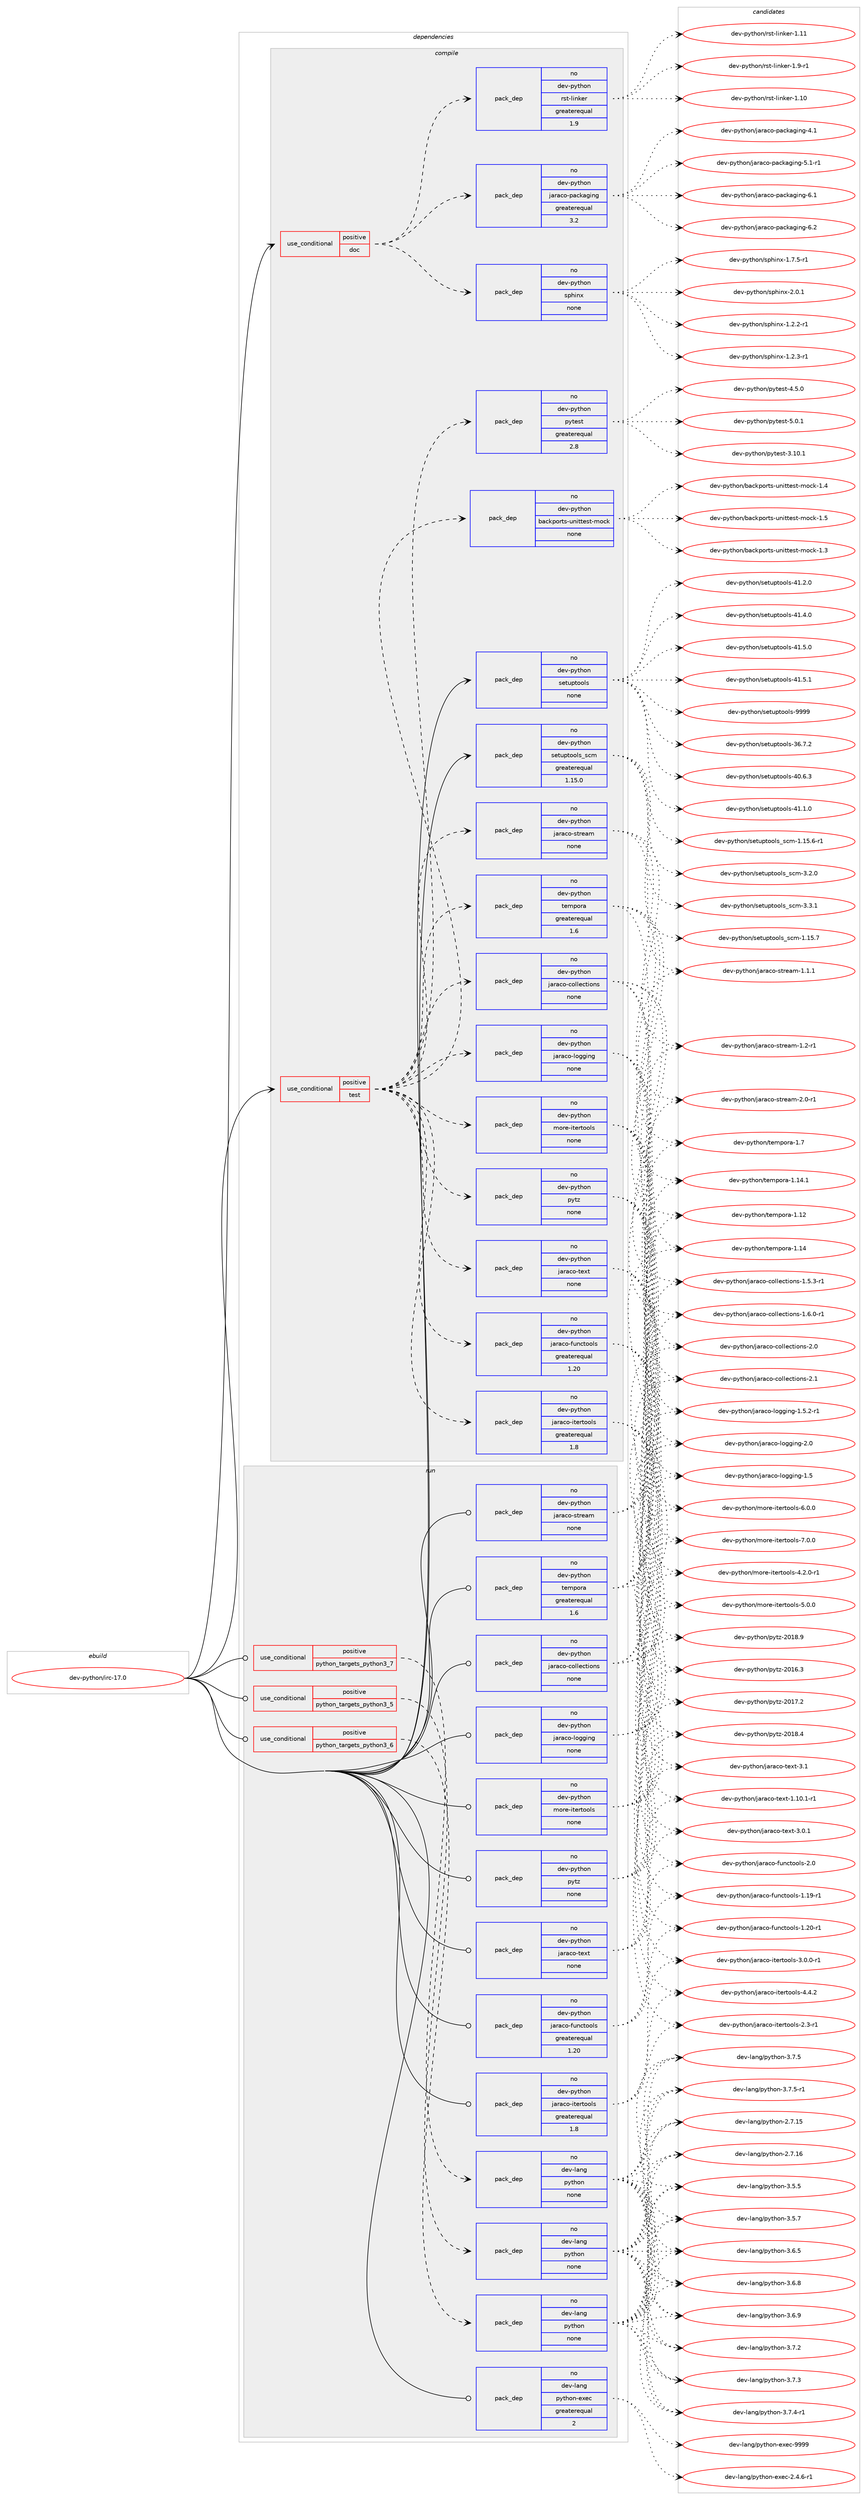 digraph prolog {

# *************
# Graph options
# *************

newrank=true;
concentrate=true;
compound=true;
graph [rankdir=LR,fontname=Helvetica,fontsize=10,ranksep=1.5];#, ranksep=2.5, nodesep=0.2];
edge  [arrowhead=vee];
node  [fontname=Helvetica,fontsize=10];

# **********
# The ebuild
# **********

subgraph cluster_leftcol {
color=gray;
rank=same;
label=<<i>ebuild</i>>;
id [label="dev-python/irc-17.0", color=red, width=4, href="../dev-python/irc-17.0.svg"];
}

# ****************
# The dependencies
# ****************

subgraph cluster_midcol {
color=gray;
label=<<i>dependencies</i>>;
subgraph cluster_compile {
fillcolor="#eeeeee";
style=filled;
label=<<i>compile</i>>;
subgraph cond141084 {
dependency610129 [label=<<TABLE BORDER="0" CELLBORDER="1" CELLSPACING="0" CELLPADDING="4"><TR><TD ROWSPAN="3" CELLPADDING="10">use_conditional</TD></TR><TR><TD>positive</TD></TR><TR><TD>doc</TD></TR></TABLE>>, shape=none, color=red];
subgraph pack457246 {
dependency610130 [label=<<TABLE BORDER="0" CELLBORDER="1" CELLSPACING="0" CELLPADDING="4" WIDTH="220"><TR><TD ROWSPAN="6" CELLPADDING="30">pack_dep</TD></TR><TR><TD WIDTH="110">no</TD></TR><TR><TD>dev-python</TD></TR><TR><TD>jaraco-packaging</TD></TR><TR><TD>greaterequal</TD></TR><TR><TD>3.2</TD></TR></TABLE>>, shape=none, color=blue];
}
dependency610129:e -> dependency610130:w [weight=20,style="dashed",arrowhead="vee"];
subgraph pack457247 {
dependency610131 [label=<<TABLE BORDER="0" CELLBORDER="1" CELLSPACING="0" CELLPADDING="4" WIDTH="220"><TR><TD ROWSPAN="6" CELLPADDING="30">pack_dep</TD></TR><TR><TD WIDTH="110">no</TD></TR><TR><TD>dev-python</TD></TR><TR><TD>rst-linker</TD></TR><TR><TD>greaterequal</TD></TR><TR><TD>1.9</TD></TR></TABLE>>, shape=none, color=blue];
}
dependency610129:e -> dependency610131:w [weight=20,style="dashed",arrowhead="vee"];
subgraph pack457248 {
dependency610132 [label=<<TABLE BORDER="0" CELLBORDER="1" CELLSPACING="0" CELLPADDING="4" WIDTH="220"><TR><TD ROWSPAN="6" CELLPADDING="30">pack_dep</TD></TR><TR><TD WIDTH="110">no</TD></TR><TR><TD>dev-python</TD></TR><TR><TD>sphinx</TD></TR><TR><TD>none</TD></TR><TR><TD></TD></TR></TABLE>>, shape=none, color=blue];
}
dependency610129:e -> dependency610132:w [weight=20,style="dashed",arrowhead="vee"];
}
id:e -> dependency610129:w [weight=20,style="solid",arrowhead="vee"];
subgraph cond141085 {
dependency610133 [label=<<TABLE BORDER="0" CELLBORDER="1" CELLSPACING="0" CELLPADDING="4"><TR><TD ROWSPAN="3" CELLPADDING="10">use_conditional</TD></TR><TR><TD>positive</TD></TR><TR><TD>test</TD></TR></TABLE>>, shape=none, color=red];
subgraph pack457249 {
dependency610134 [label=<<TABLE BORDER="0" CELLBORDER="1" CELLSPACING="0" CELLPADDING="4" WIDTH="220"><TR><TD ROWSPAN="6" CELLPADDING="30">pack_dep</TD></TR><TR><TD WIDTH="110">no</TD></TR><TR><TD>dev-python</TD></TR><TR><TD>jaraco-functools</TD></TR><TR><TD>greaterequal</TD></TR><TR><TD>1.20</TD></TR></TABLE>>, shape=none, color=blue];
}
dependency610133:e -> dependency610134:w [weight=20,style="dashed",arrowhead="vee"];
subgraph pack457250 {
dependency610135 [label=<<TABLE BORDER="0" CELLBORDER="1" CELLSPACING="0" CELLPADDING="4" WIDTH="220"><TR><TD ROWSPAN="6" CELLPADDING="30">pack_dep</TD></TR><TR><TD WIDTH="110">no</TD></TR><TR><TD>dev-python</TD></TR><TR><TD>jaraco-itertools</TD></TR><TR><TD>greaterequal</TD></TR><TR><TD>1.8</TD></TR></TABLE>>, shape=none, color=blue];
}
dependency610133:e -> dependency610135:w [weight=20,style="dashed",arrowhead="vee"];
subgraph pack457251 {
dependency610136 [label=<<TABLE BORDER="0" CELLBORDER="1" CELLSPACING="0" CELLPADDING="4" WIDTH="220"><TR><TD ROWSPAN="6" CELLPADDING="30">pack_dep</TD></TR><TR><TD WIDTH="110">no</TD></TR><TR><TD>dev-python</TD></TR><TR><TD>tempora</TD></TR><TR><TD>greaterequal</TD></TR><TR><TD>1.6</TD></TR></TABLE>>, shape=none, color=blue];
}
dependency610133:e -> dependency610136:w [weight=20,style="dashed",arrowhead="vee"];
subgraph pack457252 {
dependency610137 [label=<<TABLE BORDER="0" CELLBORDER="1" CELLSPACING="0" CELLPADDING="4" WIDTH="220"><TR><TD ROWSPAN="6" CELLPADDING="30">pack_dep</TD></TR><TR><TD WIDTH="110">no</TD></TR><TR><TD>dev-python</TD></TR><TR><TD>jaraco-collections</TD></TR><TR><TD>none</TD></TR><TR><TD></TD></TR></TABLE>>, shape=none, color=blue];
}
dependency610133:e -> dependency610137:w [weight=20,style="dashed",arrowhead="vee"];
subgraph pack457253 {
dependency610138 [label=<<TABLE BORDER="0" CELLBORDER="1" CELLSPACING="0" CELLPADDING="4" WIDTH="220"><TR><TD ROWSPAN="6" CELLPADDING="30">pack_dep</TD></TR><TR><TD WIDTH="110">no</TD></TR><TR><TD>dev-python</TD></TR><TR><TD>jaraco-logging</TD></TR><TR><TD>none</TD></TR><TR><TD></TD></TR></TABLE>>, shape=none, color=blue];
}
dependency610133:e -> dependency610138:w [weight=20,style="dashed",arrowhead="vee"];
subgraph pack457254 {
dependency610139 [label=<<TABLE BORDER="0" CELLBORDER="1" CELLSPACING="0" CELLPADDING="4" WIDTH="220"><TR><TD ROWSPAN="6" CELLPADDING="30">pack_dep</TD></TR><TR><TD WIDTH="110">no</TD></TR><TR><TD>dev-python</TD></TR><TR><TD>jaraco-stream</TD></TR><TR><TD>none</TD></TR><TR><TD></TD></TR></TABLE>>, shape=none, color=blue];
}
dependency610133:e -> dependency610139:w [weight=20,style="dashed",arrowhead="vee"];
subgraph pack457255 {
dependency610140 [label=<<TABLE BORDER="0" CELLBORDER="1" CELLSPACING="0" CELLPADDING="4" WIDTH="220"><TR><TD ROWSPAN="6" CELLPADDING="30">pack_dep</TD></TR><TR><TD WIDTH="110">no</TD></TR><TR><TD>dev-python</TD></TR><TR><TD>jaraco-text</TD></TR><TR><TD>none</TD></TR><TR><TD></TD></TR></TABLE>>, shape=none, color=blue];
}
dependency610133:e -> dependency610140:w [weight=20,style="dashed",arrowhead="vee"];
subgraph pack457256 {
dependency610141 [label=<<TABLE BORDER="0" CELLBORDER="1" CELLSPACING="0" CELLPADDING="4" WIDTH="220"><TR><TD ROWSPAN="6" CELLPADDING="30">pack_dep</TD></TR><TR><TD WIDTH="110">no</TD></TR><TR><TD>dev-python</TD></TR><TR><TD>more-itertools</TD></TR><TR><TD>none</TD></TR><TR><TD></TD></TR></TABLE>>, shape=none, color=blue];
}
dependency610133:e -> dependency610141:w [weight=20,style="dashed",arrowhead="vee"];
subgraph pack457257 {
dependency610142 [label=<<TABLE BORDER="0" CELLBORDER="1" CELLSPACING="0" CELLPADDING="4" WIDTH="220"><TR><TD ROWSPAN="6" CELLPADDING="30">pack_dep</TD></TR><TR><TD WIDTH="110">no</TD></TR><TR><TD>dev-python</TD></TR><TR><TD>pytz</TD></TR><TR><TD>none</TD></TR><TR><TD></TD></TR></TABLE>>, shape=none, color=blue];
}
dependency610133:e -> dependency610142:w [weight=20,style="dashed",arrowhead="vee"];
subgraph pack457258 {
dependency610143 [label=<<TABLE BORDER="0" CELLBORDER="1" CELLSPACING="0" CELLPADDING="4" WIDTH="220"><TR><TD ROWSPAN="6" CELLPADDING="30">pack_dep</TD></TR><TR><TD WIDTH="110">no</TD></TR><TR><TD>dev-python</TD></TR><TR><TD>backports-unittest-mock</TD></TR><TR><TD>none</TD></TR><TR><TD></TD></TR></TABLE>>, shape=none, color=blue];
}
dependency610133:e -> dependency610143:w [weight=20,style="dashed",arrowhead="vee"];
subgraph pack457259 {
dependency610144 [label=<<TABLE BORDER="0" CELLBORDER="1" CELLSPACING="0" CELLPADDING="4" WIDTH="220"><TR><TD ROWSPAN="6" CELLPADDING="30">pack_dep</TD></TR><TR><TD WIDTH="110">no</TD></TR><TR><TD>dev-python</TD></TR><TR><TD>pytest</TD></TR><TR><TD>greaterequal</TD></TR><TR><TD>2.8</TD></TR></TABLE>>, shape=none, color=blue];
}
dependency610133:e -> dependency610144:w [weight=20,style="dashed",arrowhead="vee"];
}
id:e -> dependency610133:w [weight=20,style="solid",arrowhead="vee"];
subgraph pack457260 {
dependency610145 [label=<<TABLE BORDER="0" CELLBORDER="1" CELLSPACING="0" CELLPADDING="4" WIDTH="220"><TR><TD ROWSPAN="6" CELLPADDING="30">pack_dep</TD></TR><TR><TD WIDTH="110">no</TD></TR><TR><TD>dev-python</TD></TR><TR><TD>setuptools</TD></TR><TR><TD>none</TD></TR><TR><TD></TD></TR></TABLE>>, shape=none, color=blue];
}
id:e -> dependency610145:w [weight=20,style="solid",arrowhead="vee"];
subgraph pack457261 {
dependency610146 [label=<<TABLE BORDER="0" CELLBORDER="1" CELLSPACING="0" CELLPADDING="4" WIDTH="220"><TR><TD ROWSPAN="6" CELLPADDING="30">pack_dep</TD></TR><TR><TD WIDTH="110">no</TD></TR><TR><TD>dev-python</TD></TR><TR><TD>setuptools_scm</TD></TR><TR><TD>greaterequal</TD></TR><TR><TD>1.15.0</TD></TR></TABLE>>, shape=none, color=blue];
}
id:e -> dependency610146:w [weight=20,style="solid",arrowhead="vee"];
}
subgraph cluster_compileandrun {
fillcolor="#eeeeee";
style=filled;
label=<<i>compile and run</i>>;
}
subgraph cluster_run {
fillcolor="#eeeeee";
style=filled;
label=<<i>run</i>>;
subgraph cond141086 {
dependency610147 [label=<<TABLE BORDER="0" CELLBORDER="1" CELLSPACING="0" CELLPADDING="4"><TR><TD ROWSPAN="3" CELLPADDING="10">use_conditional</TD></TR><TR><TD>positive</TD></TR><TR><TD>python_targets_python3_5</TD></TR></TABLE>>, shape=none, color=red];
subgraph pack457262 {
dependency610148 [label=<<TABLE BORDER="0" CELLBORDER="1" CELLSPACING="0" CELLPADDING="4" WIDTH="220"><TR><TD ROWSPAN="6" CELLPADDING="30">pack_dep</TD></TR><TR><TD WIDTH="110">no</TD></TR><TR><TD>dev-lang</TD></TR><TR><TD>python</TD></TR><TR><TD>none</TD></TR><TR><TD></TD></TR></TABLE>>, shape=none, color=blue];
}
dependency610147:e -> dependency610148:w [weight=20,style="dashed",arrowhead="vee"];
}
id:e -> dependency610147:w [weight=20,style="solid",arrowhead="odot"];
subgraph cond141087 {
dependency610149 [label=<<TABLE BORDER="0" CELLBORDER="1" CELLSPACING="0" CELLPADDING="4"><TR><TD ROWSPAN="3" CELLPADDING="10">use_conditional</TD></TR><TR><TD>positive</TD></TR><TR><TD>python_targets_python3_6</TD></TR></TABLE>>, shape=none, color=red];
subgraph pack457263 {
dependency610150 [label=<<TABLE BORDER="0" CELLBORDER="1" CELLSPACING="0" CELLPADDING="4" WIDTH="220"><TR><TD ROWSPAN="6" CELLPADDING="30">pack_dep</TD></TR><TR><TD WIDTH="110">no</TD></TR><TR><TD>dev-lang</TD></TR><TR><TD>python</TD></TR><TR><TD>none</TD></TR><TR><TD></TD></TR></TABLE>>, shape=none, color=blue];
}
dependency610149:e -> dependency610150:w [weight=20,style="dashed",arrowhead="vee"];
}
id:e -> dependency610149:w [weight=20,style="solid",arrowhead="odot"];
subgraph cond141088 {
dependency610151 [label=<<TABLE BORDER="0" CELLBORDER="1" CELLSPACING="0" CELLPADDING="4"><TR><TD ROWSPAN="3" CELLPADDING="10">use_conditional</TD></TR><TR><TD>positive</TD></TR><TR><TD>python_targets_python3_7</TD></TR></TABLE>>, shape=none, color=red];
subgraph pack457264 {
dependency610152 [label=<<TABLE BORDER="0" CELLBORDER="1" CELLSPACING="0" CELLPADDING="4" WIDTH="220"><TR><TD ROWSPAN="6" CELLPADDING="30">pack_dep</TD></TR><TR><TD WIDTH="110">no</TD></TR><TR><TD>dev-lang</TD></TR><TR><TD>python</TD></TR><TR><TD>none</TD></TR><TR><TD></TD></TR></TABLE>>, shape=none, color=blue];
}
dependency610151:e -> dependency610152:w [weight=20,style="dashed",arrowhead="vee"];
}
id:e -> dependency610151:w [weight=20,style="solid",arrowhead="odot"];
subgraph pack457265 {
dependency610153 [label=<<TABLE BORDER="0" CELLBORDER="1" CELLSPACING="0" CELLPADDING="4" WIDTH="220"><TR><TD ROWSPAN="6" CELLPADDING="30">pack_dep</TD></TR><TR><TD WIDTH="110">no</TD></TR><TR><TD>dev-lang</TD></TR><TR><TD>python-exec</TD></TR><TR><TD>greaterequal</TD></TR><TR><TD>2</TD></TR></TABLE>>, shape=none, color=blue];
}
id:e -> dependency610153:w [weight=20,style="solid",arrowhead="odot"];
subgraph pack457266 {
dependency610154 [label=<<TABLE BORDER="0" CELLBORDER="1" CELLSPACING="0" CELLPADDING="4" WIDTH="220"><TR><TD ROWSPAN="6" CELLPADDING="30">pack_dep</TD></TR><TR><TD WIDTH="110">no</TD></TR><TR><TD>dev-python</TD></TR><TR><TD>jaraco-collections</TD></TR><TR><TD>none</TD></TR><TR><TD></TD></TR></TABLE>>, shape=none, color=blue];
}
id:e -> dependency610154:w [weight=20,style="solid",arrowhead="odot"];
subgraph pack457267 {
dependency610155 [label=<<TABLE BORDER="0" CELLBORDER="1" CELLSPACING="0" CELLPADDING="4" WIDTH="220"><TR><TD ROWSPAN="6" CELLPADDING="30">pack_dep</TD></TR><TR><TD WIDTH="110">no</TD></TR><TR><TD>dev-python</TD></TR><TR><TD>jaraco-functools</TD></TR><TR><TD>greaterequal</TD></TR><TR><TD>1.20</TD></TR></TABLE>>, shape=none, color=blue];
}
id:e -> dependency610155:w [weight=20,style="solid",arrowhead="odot"];
subgraph pack457268 {
dependency610156 [label=<<TABLE BORDER="0" CELLBORDER="1" CELLSPACING="0" CELLPADDING="4" WIDTH="220"><TR><TD ROWSPAN="6" CELLPADDING="30">pack_dep</TD></TR><TR><TD WIDTH="110">no</TD></TR><TR><TD>dev-python</TD></TR><TR><TD>jaraco-itertools</TD></TR><TR><TD>greaterequal</TD></TR><TR><TD>1.8</TD></TR></TABLE>>, shape=none, color=blue];
}
id:e -> dependency610156:w [weight=20,style="solid",arrowhead="odot"];
subgraph pack457269 {
dependency610157 [label=<<TABLE BORDER="0" CELLBORDER="1" CELLSPACING="0" CELLPADDING="4" WIDTH="220"><TR><TD ROWSPAN="6" CELLPADDING="30">pack_dep</TD></TR><TR><TD WIDTH="110">no</TD></TR><TR><TD>dev-python</TD></TR><TR><TD>jaraco-logging</TD></TR><TR><TD>none</TD></TR><TR><TD></TD></TR></TABLE>>, shape=none, color=blue];
}
id:e -> dependency610157:w [weight=20,style="solid",arrowhead="odot"];
subgraph pack457270 {
dependency610158 [label=<<TABLE BORDER="0" CELLBORDER="1" CELLSPACING="0" CELLPADDING="4" WIDTH="220"><TR><TD ROWSPAN="6" CELLPADDING="30">pack_dep</TD></TR><TR><TD WIDTH="110">no</TD></TR><TR><TD>dev-python</TD></TR><TR><TD>jaraco-stream</TD></TR><TR><TD>none</TD></TR><TR><TD></TD></TR></TABLE>>, shape=none, color=blue];
}
id:e -> dependency610158:w [weight=20,style="solid",arrowhead="odot"];
subgraph pack457271 {
dependency610159 [label=<<TABLE BORDER="0" CELLBORDER="1" CELLSPACING="0" CELLPADDING="4" WIDTH="220"><TR><TD ROWSPAN="6" CELLPADDING="30">pack_dep</TD></TR><TR><TD WIDTH="110">no</TD></TR><TR><TD>dev-python</TD></TR><TR><TD>jaraco-text</TD></TR><TR><TD>none</TD></TR><TR><TD></TD></TR></TABLE>>, shape=none, color=blue];
}
id:e -> dependency610159:w [weight=20,style="solid",arrowhead="odot"];
subgraph pack457272 {
dependency610160 [label=<<TABLE BORDER="0" CELLBORDER="1" CELLSPACING="0" CELLPADDING="4" WIDTH="220"><TR><TD ROWSPAN="6" CELLPADDING="30">pack_dep</TD></TR><TR><TD WIDTH="110">no</TD></TR><TR><TD>dev-python</TD></TR><TR><TD>more-itertools</TD></TR><TR><TD>none</TD></TR><TR><TD></TD></TR></TABLE>>, shape=none, color=blue];
}
id:e -> dependency610160:w [weight=20,style="solid",arrowhead="odot"];
subgraph pack457273 {
dependency610161 [label=<<TABLE BORDER="0" CELLBORDER="1" CELLSPACING="0" CELLPADDING="4" WIDTH="220"><TR><TD ROWSPAN="6" CELLPADDING="30">pack_dep</TD></TR><TR><TD WIDTH="110">no</TD></TR><TR><TD>dev-python</TD></TR><TR><TD>pytz</TD></TR><TR><TD>none</TD></TR><TR><TD></TD></TR></TABLE>>, shape=none, color=blue];
}
id:e -> dependency610161:w [weight=20,style="solid",arrowhead="odot"];
subgraph pack457274 {
dependency610162 [label=<<TABLE BORDER="0" CELLBORDER="1" CELLSPACING="0" CELLPADDING="4" WIDTH="220"><TR><TD ROWSPAN="6" CELLPADDING="30">pack_dep</TD></TR><TR><TD WIDTH="110">no</TD></TR><TR><TD>dev-python</TD></TR><TR><TD>tempora</TD></TR><TR><TD>greaterequal</TD></TR><TR><TD>1.6</TD></TR></TABLE>>, shape=none, color=blue];
}
id:e -> dependency610162:w [weight=20,style="solid",arrowhead="odot"];
}
}

# **************
# The candidates
# **************

subgraph cluster_choices {
rank=same;
color=gray;
label=<<i>candidates</i>>;

subgraph choice457246 {
color=black;
nodesep=1;
choice10010111845112121116104111110471069711497991114511297991079710310511010345524649 [label="dev-python/jaraco-packaging-4.1", color=red, width=4,href="../dev-python/jaraco-packaging-4.1.svg"];
choice100101118451121211161041111104710697114979911145112979910797103105110103455346494511449 [label="dev-python/jaraco-packaging-5.1-r1", color=red, width=4,href="../dev-python/jaraco-packaging-5.1-r1.svg"];
choice10010111845112121116104111110471069711497991114511297991079710310511010345544649 [label="dev-python/jaraco-packaging-6.1", color=red, width=4,href="../dev-python/jaraco-packaging-6.1.svg"];
choice10010111845112121116104111110471069711497991114511297991079710310511010345544650 [label="dev-python/jaraco-packaging-6.2", color=red, width=4,href="../dev-python/jaraco-packaging-6.2.svg"];
dependency610130:e -> choice10010111845112121116104111110471069711497991114511297991079710310511010345524649:w [style=dotted,weight="100"];
dependency610130:e -> choice100101118451121211161041111104710697114979911145112979910797103105110103455346494511449:w [style=dotted,weight="100"];
dependency610130:e -> choice10010111845112121116104111110471069711497991114511297991079710310511010345544649:w [style=dotted,weight="100"];
dependency610130:e -> choice10010111845112121116104111110471069711497991114511297991079710310511010345544650:w [style=dotted,weight="100"];
}
subgraph choice457247 {
color=black;
nodesep=1;
choice1001011184511212111610411111047114115116451081051101071011144549464948 [label="dev-python/rst-linker-1.10", color=red, width=4,href="../dev-python/rst-linker-1.10.svg"];
choice1001011184511212111610411111047114115116451081051101071011144549464949 [label="dev-python/rst-linker-1.11", color=red, width=4,href="../dev-python/rst-linker-1.11.svg"];
choice100101118451121211161041111104711411511645108105110107101114454946574511449 [label="dev-python/rst-linker-1.9-r1", color=red, width=4,href="../dev-python/rst-linker-1.9-r1.svg"];
dependency610131:e -> choice1001011184511212111610411111047114115116451081051101071011144549464948:w [style=dotted,weight="100"];
dependency610131:e -> choice1001011184511212111610411111047114115116451081051101071011144549464949:w [style=dotted,weight="100"];
dependency610131:e -> choice100101118451121211161041111104711411511645108105110107101114454946574511449:w [style=dotted,weight="100"];
}
subgraph choice457248 {
color=black;
nodesep=1;
choice10010111845112121116104111110471151121041051101204549465046504511449 [label="dev-python/sphinx-1.2.2-r1", color=red, width=4,href="../dev-python/sphinx-1.2.2-r1.svg"];
choice10010111845112121116104111110471151121041051101204549465046514511449 [label="dev-python/sphinx-1.2.3-r1", color=red, width=4,href="../dev-python/sphinx-1.2.3-r1.svg"];
choice10010111845112121116104111110471151121041051101204549465546534511449 [label="dev-python/sphinx-1.7.5-r1", color=red, width=4,href="../dev-python/sphinx-1.7.5-r1.svg"];
choice1001011184511212111610411111047115112104105110120455046484649 [label="dev-python/sphinx-2.0.1", color=red, width=4,href="../dev-python/sphinx-2.0.1.svg"];
dependency610132:e -> choice10010111845112121116104111110471151121041051101204549465046504511449:w [style=dotted,weight="100"];
dependency610132:e -> choice10010111845112121116104111110471151121041051101204549465046514511449:w [style=dotted,weight="100"];
dependency610132:e -> choice10010111845112121116104111110471151121041051101204549465546534511449:w [style=dotted,weight="100"];
dependency610132:e -> choice1001011184511212111610411111047115112104105110120455046484649:w [style=dotted,weight="100"];
}
subgraph choice457249 {
color=black;
nodesep=1;
choice1001011184511212111610411111047106971149799111451021171109911611111110811545494649574511449 [label="dev-python/jaraco-functools-1.19-r1", color=red, width=4,href="../dev-python/jaraco-functools-1.19-r1.svg"];
choice1001011184511212111610411111047106971149799111451021171109911611111110811545494650484511449 [label="dev-python/jaraco-functools-1.20-r1", color=red, width=4,href="../dev-python/jaraco-functools-1.20-r1.svg"];
choice1001011184511212111610411111047106971149799111451021171109911611111110811545504648 [label="dev-python/jaraco-functools-2.0", color=red, width=4,href="../dev-python/jaraco-functools-2.0.svg"];
dependency610134:e -> choice1001011184511212111610411111047106971149799111451021171109911611111110811545494649574511449:w [style=dotted,weight="100"];
dependency610134:e -> choice1001011184511212111610411111047106971149799111451021171109911611111110811545494650484511449:w [style=dotted,weight="100"];
dependency610134:e -> choice1001011184511212111610411111047106971149799111451021171109911611111110811545504648:w [style=dotted,weight="100"];
}
subgraph choice457250 {
color=black;
nodesep=1;
choice100101118451121211161041111104710697114979911145105116101114116111111108115455046514511449 [label="dev-python/jaraco-itertools-2.3-r1", color=red, width=4,href="../dev-python/jaraco-itertools-2.3-r1.svg"];
choice1001011184511212111610411111047106971149799111451051161011141161111111081154551464846484511449 [label="dev-python/jaraco-itertools-3.0.0-r1", color=red, width=4,href="../dev-python/jaraco-itertools-3.0.0-r1.svg"];
choice100101118451121211161041111104710697114979911145105116101114116111111108115455246524650 [label="dev-python/jaraco-itertools-4.4.2", color=red, width=4,href="../dev-python/jaraco-itertools-4.4.2.svg"];
dependency610135:e -> choice100101118451121211161041111104710697114979911145105116101114116111111108115455046514511449:w [style=dotted,weight="100"];
dependency610135:e -> choice1001011184511212111610411111047106971149799111451051161011141161111111081154551464846484511449:w [style=dotted,weight="100"];
dependency610135:e -> choice100101118451121211161041111104710697114979911145105116101114116111111108115455246524650:w [style=dotted,weight="100"];
}
subgraph choice457251 {
color=black;
nodesep=1;
choice1001011184511212111610411111047116101109112111114974549464950 [label="dev-python/tempora-1.12", color=red, width=4,href="../dev-python/tempora-1.12.svg"];
choice1001011184511212111610411111047116101109112111114974549464952 [label="dev-python/tempora-1.14", color=red, width=4,href="../dev-python/tempora-1.14.svg"];
choice10010111845112121116104111110471161011091121111149745494649524649 [label="dev-python/tempora-1.14.1", color=red, width=4,href="../dev-python/tempora-1.14.1.svg"];
choice10010111845112121116104111110471161011091121111149745494655 [label="dev-python/tempora-1.7", color=red, width=4,href="../dev-python/tempora-1.7.svg"];
dependency610136:e -> choice1001011184511212111610411111047116101109112111114974549464950:w [style=dotted,weight="100"];
dependency610136:e -> choice1001011184511212111610411111047116101109112111114974549464952:w [style=dotted,weight="100"];
dependency610136:e -> choice10010111845112121116104111110471161011091121111149745494649524649:w [style=dotted,weight="100"];
dependency610136:e -> choice10010111845112121116104111110471161011091121111149745494655:w [style=dotted,weight="100"];
}
subgraph choice457252 {
color=black;
nodesep=1;
choice10010111845112121116104111110471069711497991114599111108108101991161051111101154549465346514511449 [label="dev-python/jaraco-collections-1.5.3-r1", color=red, width=4,href="../dev-python/jaraco-collections-1.5.3-r1.svg"];
choice10010111845112121116104111110471069711497991114599111108108101991161051111101154549465446484511449 [label="dev-python/jaraco-collections-1.6.0-r1", color=red, width=4,href="../dev-python/jaraco-collections-1.6.0-r1.svg"];
choice100101118451121211161041111104710697114979911145991111081081019911610511111011545504648 [label="dev-python/jaraco-collections-2.0", color=red, width=4,href="../dev-python/jaraco-collections-2.0.svg"];
choice100101118451121211161041111104710697114979911145991111081081019911610511111011545504649 [label="dev-python/jaraco-collections-2.1", color=red, width=4,href="../dev-python/jaraco-collections-2.1.svg"];
dependency610137:e -> choice10010111845112121116104111110471069711497991114599111108108101991161051111101154549465346514511449:w [style=dotted,weight="100"];
dependency610137:e -> choice10010111845112121116104111110471069711497991114599111108108101991161051111101154549465446484511449:w [style=dotted,weight="100"];
dependency610137:e -> choice100101118451121211161041111104710697114979911145991111081081019911610511111011545504648:w [style=dotted,weight="100"];
dependency610137:e -> choice100101118451121211161041111104710697114979911145991111081081019911610511111011545504649:w [style=dotted,weight="100"];
}
subgraph choice457253 {
color=black;
nodesep=1;
choice10010111845112121116104111110471069711497991114510811110310310511010345494653 [label="dev-python/jaraco-logging-1.5", color=red, width=4,href="../dev-python/jaraco-logging-1.5.svg"];
choice1001011184511212111610411111047106971149799111451081111031031051101034549465346504511449 [label="dev-python/jaraco-logging-1.5.2-r1", color=red, width=4,href="../dev-python/jaraco-logging-1.5.2-r1.svg"];
choice10010111845112121116104111110471069711497991114510811110310310511010345504648 [label="dev-python/jaraco-logging-2.0", color=red, width=4,href="../dev-python/jaraco-logging-2.0.svg"];
dependency610138:e -> choice10010111845112121116104111110471069711497991114510811110310310511010345494653:w [style=dotted,weight="100"];
dependency610138:e -> choice1001011184511212111610411111047106971149799111451081111031031051101034549465346504511449:w [style=dotted,weight="100"];
dependency610138:e -> choice10010111845112121116104111110471069711497991114510811110310310511010345504648:w [style=dotted,weight="100"];
}
subgraph choice457254 {
color=black;
nodesep=1;
choice10010111845112121116104111110471069711497991114511511611410197109454946494649 [label="dev-python/jaraco-stream-1.1.1", color=red, width=4,href="../dev-python/jaraco-stream-1.1.1.svg"];
choice10010111845112121116104111110471069711497991114511511611410197109454946504511449 [label="dev-python/jaraco-stream-1.2-r1", color=red, width=4,href="../dev-python/jaraco-stream-1.2-r1.svg"];
choice10010111845112121116104111110471069711497991114511511611410197109455046484511449 [label="dev-python/jaraco-stream-2.0-r1", color=red, width=4,href="../dev-python/jaraco-stream-2.0-r1.svg"];
dependency610139:e -> choice10010111845112121116104111110471069711497991114511511611410197109454946494649:w [style=dotted,weight="100"];
dependency610139:e -> choice10010111845112121116104111110471069711497991114511511611410197109454946504511449:w [style=dotted,weight="100"];
dependency610139:e -> choice10010111845112121116104111110471069711497991114511511611410197109455046484511449:w [style=dotted,weight="100"];
}
subgraph choice457255 {
color=black;
nodesep=1;
choice100101118451121211161041111104710697114979911145116101120116454946494846494511449 [label="dev-python/jaraco-text-1.10.1-r1", color=red, width=4,href="../dev-python/jaraco-text-1.10.1-r1.svg"];
choice100101118451121211161041111104710697114979911145116101120116455146484649 [label="dev-python/jaraco-text-3.0.1", color=red, width=4,href="../dev-python/jaraco-text-3.0.1.svg"];
choice10010111845112121116104111110471069711497991114511610112011645514649 [label="dev-python/jaraco-text-3.1", color=red, width=4,href="../dev-python/jaraco-text-3.1.svg"];
dependency610140:e -> choice100101118451121211161041111104710697114979911145116101120116454946494846494511449:w [style=dotted,weight="100"];
dependency610140:e -> choice100101118451121211161041111104710697114979911145116101120116455146484649:w [style=dotted,weight="100"];
dependency610140:e -> choice10010111845112121116104111110471069711497991114511610112011645514649:w [style=dotted,weight="100"];
}
subgraph choice457256 {
color=black;
nodesep=1;
choice1001011184511212111610411111047109111114101451051161011141161111111081154552465046484511449 [label="dev-python/more-itertools-4.2.0-r1", color=red, width=4,href="../dev-python/more-itertools-4.2.0-r1.svg"];
choice100101118451121211161041111104710911111410145105116101114116111111108115455346484648 [label="dev-python/more-itertools-5.0.0", color=red, width=4,href="../dev-python/more-itertools-5.0.0.svg"];
choice100101118451121211161041111104710911111410145105116101114116111111108115455446484648 [label="dev-python/more-itertools-6.0.0", color=red, width=4,href="../dev-python/more-itertools-6.0.0.svg"];
choice100101118451121211161041111104710911111410145105116101114116111111108115455546484648 [label="dev-python/more-itertools-7.0.0", color=red, width=4,href="../dev-python/more-itertools-7.0.0.svg"];
dependency610141:e -> choice1001011184511212111610411111047109111114101451051161011141161111111081154552465046484511449:w [style=dotted,weight="100"];
dependency610141:e -> choice100101118451121211161041111104710911111410145105116101114116111111108115455346484648:w [style=dotted,weight="100"];
dependency610141:e -> choice100101118451121211161041111104710911111410145105116101114116111111108115455446484648:w [style=dotted,weight="100"];
dependency610141:e -> choice100101118451121211161041111104710911111410145105116101114116111111108115455546484648:w [style=dotted,weight="100"];
}
subgraph choice457257 {
color=black;
nodesep=1;
choice100101118451121211161041111104711212111612245504849544651 [label="dev-python/pytz-2016.3", color=red, width=4,href="../dev-python/pytz-2016.3.svg"];
choice100101118451121211161041111104711212111612245504849554650 [label="dev-python/pytz-2017.2", color=red, width=4,href="../dev-python/pytz-2017.2.svg"];
choice100101118451121211161041111104711212111612245504849564652 [label="dev-python/pytz-2018.4", color=red, width=4,href="../dev-python/pytz-2018.4.svg"];
choice100101118451121211161041111104711212111612245504849564657 [label="dev-python/pytz-2018.9", color=red, width=4,href="../dev-python/pytz-2018.9.svg"];
dependency610142:e -> choice100101118451121211161041111104711212111612245504849544651:w [style=dotted,weight="100"];
dependency610142:e -> choice100101118451121211161041111104711212111612245504849554650:w [style=dotted,weight="100"];
dependency610142:e -> choice100101118451121211161041111104711212111612245504849564652:w [style=dotted,weight="100"];
dependency610142:e -> choice100101118451121211161041111104711212111612245504849564657:w [style=dotted,weight="100"];
}
subgraph choice457258 {
color=black;
nodesep=1;
choice100101118451121211161041111104798979910711211111411611545117110105116116101115116451091119910745494651 [label="dev-python/backports-unittest-mock-1.3", color=red, width=4,href="../dev-python/backports-unittest-mock-1.3.svg"];
choice100101118451121211161041111104798979910711211111411611545117110105116116101115116451091119910745494652 [label="dev-python/backports-unittest-mock-1.4", color=red, width=4,href="../dev-python/backports-unittest-mock-1.4.svg"];
choice100101118451121211161041111104798979910711211111411611545117110105116116101115116451091119910745494653 [label="dev-python/backports-unittest-mock-1.5", color=red, width=4,href="../dev-python/backports-unittest-mock-1.5.svg"];
dependency610143:e -> choice100101118451121211161041111104798979910711211111411611545117110105116116101115116451091119910745494651:w [style=dotted,weight="100"];
dependency610143:e -> choice100101118451121211161041111104798979910711211111411611545117110105116116101115116451091119910745494652:w [style=dotted,weight="100"];
dependency610143:e -> choice100101118451121211161041111104798979910711211111411611545117110105116116101115116451091119910745494653:w [style=dotted,weight="100"];
}
subgraph choice457259 {
color=black;
nodesep=1;
choice100101118451121211161041111104711212111610111511645514649484649 [label="dev-python/pytest-3.10.1", color=red, width=4,href="../dev-python/pytest-3.10.1.svg"];
choice1001011184511212111610411111047112121116101115116455246534648 [label="dev-python/pytest-4.5.0", color=red, width=4,href="../dev-python/pytest-4.5.0.svg"];
choice1001011184511212111610411111047112121116101115116455346484649 [label="dev-python/pytest-5.0.1", color=red, width=4,href="../dev-python/pytest-5.0.1.svg"];
dependency610144:e -> choice100101118451121211161041111104711212111610111511645514649484649:w [style=dotted,weight="100"];
dependency610144:e -> choice1001011184511212111610411111047112121116101115116455246534648:w [style=dotted,weight="100"];
dependency610144:e -> choice1001011184511212111610411111047112121116101115116455346484649:w [style=dotted,weight="100"];
}
subgraph choice457260 {
color=black;
nodesep=1;
choice100101118451121211161041111104711510111611711211611111110811545515446554650 [label="dev-python/setuptools-36.7.2", color=red, width=4,href="../dev-python/setuptools-36.7.2.svg"];
choice100101118451121211161041111104711510111611711211611111110811545524846544651 [label="dev-python/setuptools-40.6.3", color=red, width=4,href="../dev-python/setuptools-40.6.3.svg"];
choice100101118451121211161041111104711510111611711211611111110811545524946494648 [label="dev-python/setuptools-41.1.0", color=red, width=4,href="../dev-python/setuptools-41.1.0.svg"];
choice100101118451121211161041111104711510111611711211611111110811545524946504648 [label="dev-python/setuptools-41.2.0", color=red, width=4,href="../dev-python/setuptools-41.2.0.svg"];
choice100101118451121211161041111104711510111611711211611111110811545524946524648 [label="dev-python/setuptools-41.4.0", color=red, width=4,href="../dev-python/setuptools-41.4.0.svg"];
choice100101118451121211161041111104711510111611711211611111110811545524946534648 [label="dev-python/setuptools-41.5.0", color=red, width=4,href="../dev-python/setuptools-41.5.0.svg"];
choice100101118451121211161041111104711510111611711211611111110811545524946534649 [label="dev-python/setuptools-41.5.1", color=red, width=4,href="../dev-python/setuptools-41.5.1.svg"];
choice10010111845112121116104111110471151011161171121161111111081154557575757 [label="dev-python/setuptools-9999", color=red, width=4,href="../dev-python/setuptools-9999.svg"];
dependency610145:e -> choice100101118451121211161041111104711510111611711211611111110811545515446554650:w [style=dotted,weight="100"];
dependency610145:e -> choice100101118451121211161041111104711510111611711211611111110811545524846544651:w [style=dotted,weight="100"];
dependency610145:e -> choice100101118451121211161041111104711510111611711211611111110811545524946494648:w [style=dotted,weight="100"];
dependency610145:e -> choice100101118451121211161041111104711510111611711211611111110811545524946504648:w [style=dotted,weight="100"];
dependency610145:e -> choice100101118451121211161041111104711510111611711211611111110811545524946524648:w [style=dotted,weight="100"];
dependency610145:e -> choice100101118451121211161041111104711510111611711211611111110811545524946534648:w [style=dotted,weight="100"];
dependency610145:e -> choice100101118451121211161041111104711510111611711211611111110811545524946534649:w [style=dotted,weight="100"];
dependency610145:e -> choice10010111845112121116104111110471151011161171121161111111081154557575757:w [style=dotted,weight="100"];
}
subgraph choice457261 {
color=black;
nodesep=1;
choice10010111845112121116104111110471151011161171121161111111081159511599109454946495346544511449 [label="dev-python/setuptools_scm-1.15.6-r1", color=red, width=4,href="../dev-python/setuptools_scm-1.15.6-r1.svg"];
choice1001011184511212111610411111047115101116117112116111111108115951159910945494649534655 [label="dev-python/setuptools_scm-1.15.7", color=red, width=4,href="../dev-python/setuptools_scm-1.15.7.svg"];
choice10010111845112121116104111110471151011161171121161111111081159511599109455146504648 [label="dev-python/setuptools_scm-3.2.0", color=red, width=4,href="../dev-python/setuptools_scm-3.2.0.svg"];
choice10010111845112121116104111110471151011161171121161111111081159511599109455146514649 [label="dev-python/setuptools_scm-3.3.1", color=red, width=4,href="../dev-python/setuptools_scm-3.3.1.svg"];
dependency610146:e -> choice10010111845112121116104111110471151011161171121161111111081159511599109454946495346544511449:w [style=dotted,weight="100"];
dependency610146:e -> choice1001011184511212111610411111047115101116117112116111111108115951159910945494649534655:w [style=dotted,weight="100"];
dependency610146:e -> choice10010111845112121116104111110471151011161171121161111111081159511599109455146504648:w [style=dotted,weight="100"];
dependency610146:e -> choice10010111845112121116104111110471151011161171121161111111081159511599109455146514649:w [style=dotted,weight="100"];
}
subgraph choice457262 {
color=black;
nodesep=1;
choice10010111845108971101034711212111610411111045504655464953 [label="dev-lang/python-2.7.15", color=red, width=4,href="../dev-lang/python-2.7.15.svg"];
choice10010111845108971101034711212111610411111045504655464954 [label="dev-lang/python-2.7.16", color=red, width=4,href="../dev-lang/python-2.7.16.svg"];
choice100101118451089711010347112121116104111110455146534653 [label="dev-lang/python-3.5.5", color=red, width=4,href="../dev-lang/python-3.5.5.svg"];
choice100101118451089711010347112121116104111110455146534655 [label="dev-lang/python-3.5.7", color=red, width=4,href="../dev-lang/python-3.5.7.svg"];
choice100101118451089711010347112121116104111110455146544653 [label="dev-lang/python-3.6.5", color=red, width=4,href="../dev-lang/python-3.6.5.svg"];
choice100101118451089711010347112121116104111110455146544656 [label="dev-lang/python-3.6.8", color=red, width=4,href="../dev-lang/python-3.6.8.svg"];
choice100101118451089711010347112121116104111110455146544657 [label="dev-lang/python-3.6.9", color=red, width=4,href="../dev-lang/python-3.6.9.svg"];
choice100101118451089711010347112121116104111110455146554650 [label="dev-lang/python-3.7.2", color=red, width=4,href="../dev-lang/python-3.7.2.svg"];
choice100101118451089711010347112121116104111110455146554651 [label="dev-lang/python-3.7.3", color=red, width=4,href="../dev-lang/python-3.7.3.svg"];
choice1001011184510897110103471121211161041111104551465546524511449 [label="dev-lang/python-3.7.4-r1", color=red, width=4,href="../dev-lang/python-3.7.4-r1.svg"];
choice100101118451089711010347112121116104111110455146554653 [label="dev-lang/python-3.7.5", color=red, width=4,href="../dev-lang/python-3.7.5.svg"];
choice1001011184510897110103471121211161041111104551465546534511449 [label="dev-lang/python-3.7.5-r1", color=red, width=4,href="../dev-lang/python-3.7.5-r1.svg"];
dependency610148:e -> choice10010111845108971101034711212111610411111045504655464953:w [style=dotted,weight="100"];
dependency610148:e -> choice10010111845108971101034711212111610411111045504655464954:w [style=dotted,weight="100"];
dependency610148:e -> choice100101118451089711010347112121116104111110455146534653:w [style=dotted,weight="100"];
dependency610148:e -> choice100101118451089711010347112121116104111110455146534655:w [style=dotted,weight="100"];
dependency610148:e -> choice100101118451089711010347112121116104111110455146544653:w [style=dotted,weight="100"];
dependency610148:e -> choice100101118451089711010347112121116104111110455146544656:w [style=dotted,weight="100"];
dependency610148:e -> choice100101118451089711010347112121116104111110455146544657:w [style=dotted,weight="100"];
dependency610148:e -> choice100101118451089711010347112121116104111110455146554650:w [style=dotted,weight="100"];
dependency610148:e -> choice100101118451089711010347112121116104111110455146554651:w [style=dotted,weight="100"];
dependency610148:e -> choice1001011184510897110103471121211161041111104551465546524511449:w [style=dotted,weight="100"];
dependency610148:e -> choice100101118451089711010347112121116104111110455146554653:w [style=dotted,weight="100"];
dependency610148:e -> choice1001011184510897110103471121211161041111104551465546534511449:w [style=dotted,weight="100"];
}
subgraph choice457263 {
color=black;
nodesep=1;
choice10010111845108971101034711212111610411111045504655464953 [label="dev-lang/python-2.7.15", color=red, width=4,href="../dev-lang/python-2.7.15.svg"];
choice10010111845108971101034711212111610411111045504655464954 [label="dev-lang/python-2.7.16", color=red, width=4,href="../dev-lang/python-2.7.16.svg"];
choice100101118451089711010347112121116104111110455146534653 [label="dev-lang/python-3.5.5", color=red, width=4,href="../dev-lang/python-3.5.5.svg"];
choice100101118451089711010347112121116104111110455146534655 [label="dev-lang/python-3.5.7", color=red, width=4,href="../dev-lang/python-3.5.7.svg"];
choice100101118451089711010347112121116104111110455146544653 [label="dev-lang/python-3.6.5", color=red, width=4,href="../dev-lang/python-3.6.5.svg"];
choice100101118451089711010347112121116104111110455146544656 [label="dev-lang/python-3.6.8", color=red, width=4,href="../dev-lang/python-3.6.8.svg"];
choice100101118451089711010347112121116104111110455146544657 [label="dev-lang/python-3.6.9", color=red, width=4,href="../dev-lang/python-3.6.9.svg"];
choice100101118451089711010347112121116104111110455146554650 [label="dev-lang/python-3.7.2", color=red, width=4,href="../dev-lang/python-3.7.2.svg"];
choice100101118451089711010347112121116104111110455146554651 [label="dev-lang/python-3.7.3", color=red, width=4,href="../dev-lang/python-3.7.3.svg"];
choice1001011184510897110103471121211161041111104551465546524511449 [label="dev-lang/python-3.7.4-r1", color=red, width=4,href="../dev-lang/python-3.7.4-r1.svg"];
choice100101118451089711010347112121116104111110455146554653 [label="dev-lang/python-3.7.5", color=red, width=4,href="../dev-lang/python-3.7.5.svg"];
choice1001011184510897110103471121211161041111104551465546534511449 [label="dev-lang/python-3.7.5-r1", color=red, width=4,href="../dev-lang/python-3.7.5-r1.svg"];
dependency610150:e -> choice10010111845108971101034711212111610411111045504655464953:w [style=dotted,weight="100"];
dependency610150:e -> choice10010111845108971101034711212111610411111045504655464954:w [style=dotted,weight="100"];
dependency610150:e -> choice100101118451089711010347112121116104111110455146534653:w [style=dotted,weight="100"];
dependency610150:e -> choice100101118451089711010347112121116104111110455146534655:w [style=dotted,weight="100"];
dependency610150:e -> choice100101118451089711010347112121116104111110455146544653:w [style=dotted,weight="100"];
dependency610150:e -> choice100101118451089711010347112121116104111110455146544656:w [style=dotted,weight="100"];
dependency610150:e -> choice100101118451089711010347112121116104111110455146544657:w [style=dotted,weight="100"];
dependency610150:e -> choice100101118451089711010347112121116104111110455146554650:w [style=dotted,weight="100"];
dependency610150:e -> choice100101118451089711010347112121116104111110455146554651:w [style=dotted,weight="100"];
dependency610150:e -> choice1001011184510897110103471121211161041111104551465546524511449:w [style=dotted,weight="100"];
dependency610150:e -> choice100101118451089711010347112121116104111110455146554653:w [style=dotted,weight="100"];
dependency610150:e -> choice1001011184510897110103471121211161041111104551465546534511449:w [style=dotted,weight="100"];
}
subgraph choice457264 {
color=black;
nodesep=1;
choice10010111845108971101034711212111610411111045504655464953 [label="dev-lang/python-2.7.15", color=red, width=4,href="../dev-lang/python-2.7.15.svg"];
choice10010111845108971101034711212111610411111045504655464954 [label="dev-lang/python-2.7.16", color=red, width=4,href="../dev-lang/python-2.7.16.svg"];
choice100101118451089711010347112121116104111110455146534653 [label="dev-lang/python-3.5.5", color=red, width=4,href="../dev-lang/python-3.5.5.svg"];
choice100101118451089711010347112121116104111110455146534655 [label="dev-lang/python-3.5.7", color=red, width=4,href="../dev-lang/python-3.5.7.svg"];
choice100101118451089711010347112121116104111110455146544653 [label="dev-lang/python-3.6.5", color=red, width=4,href="../dev-lang/python-3.6.5.svg"];
choice100101118451089711010347112121116104111110455146544656 [label="dev-lang/python-3.6.8", color=red, width=4,href="../dev-lang/python-3.6.8.svg"];
choice100101118451089711010347112121116104111110455146544657 [label="dev-lang/python-3.6.9", color=red, width=4,href="../dev-lang/python-3.6.9.svg"];
choice100101118451089711010347112121116104111110455146554650 [label="dev-lang/python-3.7.2", color=red, width=4,href="../dev-lang/python-3.7.2.svg"];
choice100101118451089711010347112121116104111110455146554651 [label="dev-lang/python-3.7.3", color=red, width=4,href="../dev-lang/python-3.7.3.svg"];
choice1001011184510897110103471121211161041111104551465546524511449 [label="dev-lang/python-3.7.4-r1", color=red, width=4,href="../dev-lang/python-3.7.4-r1.svg"];
choice100101118451089711010347112121116104111110455146554653 [label="dev-lang/python-3.7.5", color=red, width=4,href="../dev-lang/python-3.7.5.svg"];
choice1001011184510897110103471121211161041111104551465546534511449 [label="dev-lang/python-3.7.5-r1", color=red, width=4,href="../dev-lang/python-3.7.5-r1.svg"];
dependency610152:e -> choice10010111845108971101034711212111610411111045504655464953:w [style=dotted,weight="100"];
dependency610152:e -> choice10010111845108971101034711212111610411111045504655464954:w [style=dotted,weight="100"];
dependency610152:e -> choice100101118451089711010347112121116104111110455146534653:w [style=dotted,weight="100"];
dependency610152:e -> choice100101118451089711010347112121116104111110455146534655:w [style=dotted,weight="100"];
dependency610152:e -> choice100101118451089711010347112121116104111110455146544653:w [style=dotted,weight="100"];
dependency610152:e -> choice100101118451089711010347112121116104111110455146544656:w [style=dotted,weight="100"];
dependency610152:e -> choice100101118451089711010347112121116104111110455146544657:w [style=dotted,weight="100"];
dependency610152:e -> choice100101118451089711010347112121116104111110455146554650:w [style=dotted,weight="100"];
dependency610152:e -> choice100101118451089711010347112121116104111110455146554651:w [style=dotted,weight="100"];
dependency610152:e -> choice1001011184510897110103471121211161041111104551465546524511449:w [style=dotted,weight="100"];
dependency610152:e -> choice100101118451089711010347112121116104111110455146554653:w [style=dotted,weight="100"];
dependency610152:e -> choice1001011184510897110103471121211161041111104551465546534511449:w [style=dotted,weight="100"];
}
subgraph choice457265 {
color=black;
nodesep=1;
choice10010111845108971101034711212111610411111045101120101994550465246544511449 [label="dev-lang/python-exec-2.4.6-r1", color=red, width=4,href="../dev-lang/python-exec-2.4.6-r1.svg"];
choice10010111845108971101034711212111610411111045101120101994557575757 [label="dev-lang/python-exec-9999", color=red, width=4,href="../dev-lang/python-exec-9999.svg"];
dependency610153:e -> choice10010111845108971101034711212111610411111045101120101994550465246544511449:w [style=dotted,weight="100"];
dependency610153:e -> choice10010111845108971101034711212111610411111045101120101994557575757:w [style=dotted,weight="100"];
}
subgraph choice457266 {
color=black;
nodesep=1;
choice10010111845112121116104111110471069711497991114599111108108101991161051111101154549465346514511449 [label="dev-python/jaraco-collections-1.5.3-r1", color=red, width=4,href="../dev-python/jaraco-collections-1.5.3-r1.svg"];
choice10010111845112121116104111110471069711497991114599111108108101991161051111101154549465446484511449 [label="dev-python/jaraco-collections-1.6.0-r1", color=red, width=4,href="../dev-python/jaraco-collections-1.6.0-r1.svg"];
choice100101118451121211161041111104710697114979911145991111081081019911610511111011545504648 [label="dev-python/jaraco-collections-2.0", color=red, width=4,href="../dev-python/jaraco-collections-2.0.svg"];
choice100101118451121211161041111104710697114979911145991111081081019911610511111011545504649 [label="dev-python/jaraco-collections-2.1", color=red, width=4,href="../dev-python/jaraco-collections-2.1.svg"];
dependency610154:e -> choice10010111845112121116104111110471069711497991114599111108108101991161051111101154549465346514511449:w [style=dotted,weight="100"];
dependency610154:e -> choice10010111845112121116104111110471069711497991114599111108108101991161051111101154549465446484511449:w [style=dotted,weight="100"];
dependency610154:e -> choice100101118451121211161041111104710697114979911145991111081081019911610511111011545504648:w [style=dotted,weight="100"];
dependency610154:e -> choice100101118451121211161041111104710697114979911145991111081081019911610511111011545504649:w [style=dotted,weight="100"];
}
subgraph choice457267 {
color=black;
nodesep=1;
choice1001011184511212111610411111047106971149799111451021171109911611111110811545494649574511449 [label="dev-python/jaraco-functools-1.19-r1", color=red, width=4,href="../dev-python/jaraco-functools-1.19-r1.svg"];
choice1001011184511212111610411111047106971149799111451021171109911611111110811545494650484511449 [label="dev-python/jaraco-functools-1.20-r1", color=red, width=4,href="../dev-python/jaraco-functools-1.20-r1.svg"];
choice1001011184511212111610411111047106971149799111451021171109911611111110811545504648 [label="dev-python/jaraco-functools-2.0", color=red, width=4,href="../dev-python/jaraco-functools-2.0.svg"];
dependency610155:e -> choice1001011184511212111610411111047106971149799111451021171109911611111110811545494649574511449:w [style=dotted,weight="100"];
dependency610155:e -> choice1001011184511212111610411111047106971149799111451021171109911611111110811545494650484511449:w [style=dotted,weight="100"];
dependency610155:e -> choice1001011184511212111610411111047106971149799111451021171109911611111110811545504648:w [style=dotted,weight="100"];
}
subgraph choice457268 {
color=black;
nodesep=1;
choice100101118451121211161041111104710697114979911145105116101114116111111108115455046514511449 [label="dev-python/jaraco-itertools-2.3-r1", color=red, width=4,href="../dev-python/jaraco-itertools-2.3-r1.svg"];
choice1001011184511212111610411111047106971149799111451051161011141161111111081154551464846484511449 [label="dev-python/jaraco-itertools-3.0.0-r1", color=red, width=4,href="../dev-python/jaraco-itertools-3.0.0-r1.svg"];
choice100101118451121211161041111104710697114979911145105116101114116111111108115455246524650 [label="dev-python/jaraco-itertools-4.4.2", color=red, width=4,href="../dev-python/jaraco-itertools-4.4.2.svg"];
dependency610156:e -> choice100101118451121211161041111104710697114979911145105116101114116111111108115455046514511449:w [style=dotted,weight="100"];
dependency610156:e -> choice1001011184511212111610411111047106971149799111451051161011141161111111081154551464846484511449:w [style=dotted,weight="100"];
dependency610156:e -> choice100101118451121211161041111104710697114979911145105116101114116111111108115455246524650:w [style=dotted,weight="100"];
}
subgraph choice457269 {
color=black;
nodesep=1;
choice10010111845112121116104111110471069711497991114510811110310310511010345494653 [label="dev-python/jaraco-logging-1.5", color=red, width=4,href="../dev-python/jaraco-logging-1.5.svg"];
choice1001011184511212111610411111047106971149799111451081111031031051101034549465346504511449 [label="dev-python/jaraco-logging-1.5.2-r1", color=red, width=4,href="../dev-python/jaraco-logging-1.5.2-r1.svg"];
choice10010111845112121116104111110471069711497991114510811110310310511010345504648 [label="dev-python/jaraco-logging-2.0", color=red, width=4,href="../dev-python/jaraco-logging-2.0.svg"];
dependency610157:e -> choice10010111845112121116104111110471069711497991114510811110310310511010345494653:w [style=dotted,weight="100"];
dependency610157:e -> choice1001011184511212111610411111047106971149799111451081111031031051101034549465346504511449:w [style=dotted,weight="100"];
dependency610157:e -> choice10010111845112121116104111110471069711497991114510811110310310511010345504648:w [style=dotted,weight="100"];
}
subgraph choice457270 {
color=black;
nodesep=1;
choice10010111845112121116104111110471069711497991114511511611410197109454946494649 [label="dev-python/jaraco-stream-1.1.1", color=red, width=4,href="../dev-python/jaraco-stream-1.1.1.svg"];
choice10010111845112121116104111110471069711497991114511511611410197109454946504511449 [label="dev-python/jaraco-stream-1.2-r1", color=red, width=4,href="../dev-python/jaraco-stream-1.2-r1.svg"];
choice10010111845112121116104111110471069711497991114511511611410197109455046484511449 [label="dev-python/jaraco-stream-2.0-r1", color=red, width=4,href="../dev-python/jaraco-stream-2.0-r1.svg"];
dependency610158:e -> choice10010111845112121116104111110471069711497991114511511611410197109454946494649:w [style=dotted,weight="100"];
dependency610158:e -> choice10010111845112121116104111110471069711497991114511511611410197109454946504511449:w [style=dotted,weight="100"];
dependency610158:e -> choice10010111845112121116104111110471069711497991114511511611410197109455046484511449:w [style=dotted,weight="100"];
}
subgraph choice457271 {
color=black;
nodesep=1;
choice100101118451121211161041111104710697114979911145116101120116454946494846494511449 [label="dev-python/jaraco-text-1.10.1-r1", color=red, width=4,href="../dev-python/jaraco-text-1.10.1-r1.svg"];
choice100101118451121211161041111104710697114979911145116101120116455146484649 [label="dev-python/jaraco-text-3.0.1", color=red, width=4,href="../dev-python/jaraco-text-3.0.1.svg"];
choice10010111845112121116104111110471069711497991114511610112011645514649 [label="dev-python/jaraco-text-3.1", color=red, width=4,href="../dev-python/jaraco-text-3.1.svg"];
dependency610159:e -> choice100101118451121211161041111104710697114979911145116101120116454946494846494511449:w [style=dotted,weight="100"];
dependency610159:e -> choice100101118451121211161041111104710697114979911145116101120116455146484649:w [style=dotted,weight="100"];
dependency610159:e -> choice10010111845112121116104111110471069711497991114511610112011645514649:w [style=dotted,weight="100"];
}
subgraph choice457272 {
color=black;
nodesep=1;
choice1001011184511212111610411111047109111114101451051161011141161111111081154552465046484511449 [label="dev-python/more-itertools-4.2.0-r1", color=red, width=4,href="../dev-python/more-itertools-4.2.0-r1.svg"];
choice100101118451121211161041111104710911111410145105116101114116111111108115455346484648 [label="dev-python/more-itertools-5.0.0", color=red, width=4,href="../dev-python/more-itertools-5.0.0.svg"];
choice100101118451121211161041111104710911111410145105116101114116111111108115455446484648 [label="dev-python/more-itertools-6.0.0", color=red, width=4,href="../dev-python/more-itertools-6.0.0.svg"];
choice100101118451121211161041111104710911111410145105116101114116111111108115455546484648 [label="dev-python/more-itertools-7.0.0", color=red, width=4,href="../dev-python/more-itertools-7.0.0.svg"];
dependency610160:e -> choice1001011184511212111610411111047109111114101451051161011141161111111081154552465046484511449:w [style=dotted,weight="100"];
dependency610160:e -> choice100101118451121211161041111104710911111410145105116101114116111111108115455346484648:w [style=dotted,weight="100"];
dependency610160:e -> choice100101118451121211161041111104710911111410145105116101114116111111108115455446484648:w [style=dotted,weight="100"];
dependency610160:e -> choice100101118451121211161041111104710911111410145105116101114116111111108115455546484648:w [style=dotted,weight="100"];
}
subgraph choice457273 {
color=black;
nodesep=1;
choice100101118451121211161041111104711212111612245504849544651 [label="dev-python/pytz-2016.3", color=red, width=4,href="../dev-python/pytz-2016.3.svg"];
choice100101118451121211161041111104711212111612245504849554650 [label="dev-python/pytz-2017.2", color=red, width=4,href="../dev-python/pytz-2017.2.svg"];
choice100101118451121211161041111104711212111612245504849564652 [label="dev-python/pytz-2018.4", color=red, width=4,href="../dev-python/pytz-2018.4.svg"];
choice100101118451121211161041111104711212111612245504849564657 [label="dev-python/pytz-2018.9", color=red, width=4,href="../dev-python/pytz-2018.9.svg"];
dependency610161:e -> choice100101118451121211161041111104711212111612245504849544651:w [style=dotted,weight="100"];
dependency610161:e -> choice100101118451121211161041111104711212111612245504849554650:w [style=dotted,weight="100"];
dependency610161:e -> choice100101118451121211161041111104711212111612245504849564652:w [style=dotted,weight="100"];
dependency610161:e -> choice100101118451121211161041111104711212111612245504849564657:w [style=dotted,weight="100"];
}
subgraph choice457274 {
color=black;
nodesep=1;
choice1001011184511212111610411111047116101109112111114974549464950 [label="dev-python/tempora-1.12", color=red, width=4,href="../dev-python/tempora-1.12.svg"];
choice1001011184511212111610411111047116101109112111114974549464952 [label="dev-python/tempora-1.14", color=red, width=4,href="../dev-python/tempora-1.14.svg"];
choice10010111845112121116104111110471161011091121111149745494649524649 [label="dev-python/tempora-1.14.1", color=red, width=4,href="../dev-python/tempora-1.14.1.svg"];
choice10010111845112121116104111110471161011091121111149745494655 [label="dev-python/tempora-1.7", color=red, width=4,href="../dev-python/tempora-1.7.svg"];
dependency610162:e -> choice1001011184511212111610411111047116101109112111114974549464950:w [style=dotted,weight="100"];
dependency610162:e -> choice1001011184511212111610411111047116101109112111114974549464952:w [style=dotted,weight="100"];
dependency610162:e -> choice10010111845112121116104111110471161011091121111149745494649524649:w [style=dotted,weight="100"];
dependency610162:e -> choice10010111845112121116104111110471161011091121111149745494655:w [style=dotted,weight="100"];
}
}

}
